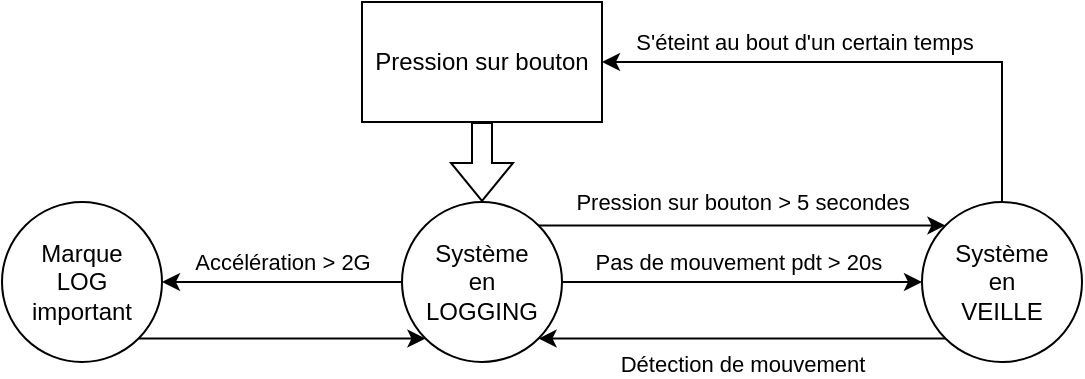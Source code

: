 <mxfile version="21.6.6" type="device">
  <diagram name="Page-1" id="oNzeBFwtuJfrU090WWEx">
    <mxGraphModel dx="819" dy="455" grid="1" gridSize="10" guides="1" tooltips="1" connect="1" arrows="1" fold="1" page="1" pageScale="1" pageWidth="827" pageHeight="1169" math="0" shadow="0">
      <root>
        <mxCell id="0" />
        <mxCell id="1" parent="0" />
        <mxCell id="DzlUBRRen2xV7xXRpGbv-5" value="" style="edgeStyle=orthogonalEdgeStyle;rounded=0;orthogonalLoop=1;jettySize=auto;html=1;" edge="1" parent="1" source="DzlUBRRen2xV7xXRpGbv-1" target="DzlUBRRen2xV7xXRpGbv-4">
          <mxGeometry relative="1" as="geometry" />
        </mxCell>
        <mxCell id="DzlUBRRen2xV7xXRpGbv-16" value="Accélération &amp;gt; 2G" style="edgeLabel;html=1;align=center;verticalAlign=middle;resizable=0;points=[];" vertex="1" connectable="0" parent="DzlUBRRen2xV7xXRpGbv-5">
          <mxGeometry x="0.298" y="-2" relative="1" as="geometry">
            <mxPoint x="18" y="-8" as="offset" />
          </mxGeometry>
        </mxCell>
        <mxCell id="DzlUBRRen2xV7xXRpGbv-6" value="" style="edgeStyle=orthogonalEdgeStyle;rounded=0;orthogonalLoop=1;jettySize=auto;html=1;" edge="1" parent="1" source="DzlUBRRen2xV7xXRpGbv-1" target="DzlUBRRen2xV7xXRpGbv-2">
          <mxGeometry relative="1" as="geometry" />
        </mxCell>
        <mxCell id="DzlUBRRen2xV7xXRpGbv-7" value="Pas de mouvement pdt &amp;gt; 20s&amp;nbsp;&amp;nbsp;" style="edgeLabel;html=1;align=center;verticalAlign=middle;resizable=0;points=[];" vertex="1" connectable="0" parent="DzlUBRRen2xV7xXRpGbv-6">
          <mxGeometry x="0.125" y="1" relative="1" as="geometry">
            <mxPoint x="-11" y="-9" as="offset" />
          </mxGeometry>
        </mxCell>
        <mxCell id="DzlUBRRen2xV7xXRpGbv-14" style="edgeStyle=orthogonalEdgeStyle;rounded=0;orthogonalLoop=1;jettySize=auto;html=1;exitX=1;exitY=0;exitDx=0;exitDy=0;entryX=0;entryY=0;entryDx=0;entryDy=0;" edge="1" parent="1" source="DzlUBRRen2xV7xXRpGbv-1" target="DzlUBRRen2xV7xXRpGbv-2">
          <mxGeometry relative="1" as="geometry" />
        </mxCell>
        <mxCell id="DzlUBRRen2xV7xXRpGbv-15" value="Pression sur bouton &amp;gt; 5 secondes" style="edgeLabel;html=1;align=center;verticalAlign=middle;resizable=0;points=[];" vertex="1" connectable="0" parent="DzlUBRRen2xV7xXRpGbv-14">
          <mxGeometry x="0.147" y="2" relative="1" as="geometry">
            <mxPoint x="-15" y="-10" as="offset" />
          </mxGeometry>
        </mxCell>
        <mxCell id="DzlUBRRen2xV7xXRpGbv-1" value="Système&lt;br&gt;en&lt;br&gt;LOGGING" style="ellipse;whiteSpace=wrap;html=1;aspect=fixed;" vertex="1" parent="1">
          <mxGeometry x="320" y="200" width="80" height="80" as="geometry" />
        </mxCell>
        <mxCell id="DzlUBRRen2xV7xXRpGbv-8" style="edgeStyle=orthogonalEdgeStyle;rounded=0;orthogonalLoop=1;jettySize=auto;html=1;exitX=0;exitY=1;exitDx=0;exitDy=0;entryX=1;entryY=1;entryDx=0;entryDy=0;" edge="1" parent="1" source="DzlUBRRen2xV7xXRpGbv-2" target="DzlUBRRen2xV7xXRpGbv-1">
          <mxGeometry relative="1" as="geometry" />
        </mxCell>
        <mxCell id="DzlUBRRen2xV7xXRpGbv-9" value="Détection de mouvement" style="edgeLabel;html=1;align=center;verticalAlign=middle;resizable=0;points=[];" vertex="1" connectable="0" parent="DzlUBRRen2xV7xXRpGbv-8">
          <mxGeometry x="0.355" relative="1" as="geometry">
            <mxPoint x="36" y="12" as="offset" />
          </mxGeometry>
        </mxCell>
        <mxCell id="DzlUBRRen2xV7xXRpGbv-10" style="edgeStyle=orthogonalEdgeStyle;rounded=0;orthogonalLoop=1;jettySize=auto;html=1;exitX=0.5;exitY=0;exitDx=0;exitDy=0;entryX=1;entryY=0.5;entryDx=0;entryDy=0;" edge="1" parent="1" source="DzlUBRRen2xV7xXRpGbv-2" target="DzlUBRRen2xV7xXRpGbv-3">
          <mxGeometry relative="1" as="geometry" />
        </mxCell>
        <mxCell id="DzlUBRRen2xV7xXRpGbv-11" value="S&#39;éteint au bout d&#39;un certain temps" style="edgeLabel;html=1;align=center;verticalAlign=middle;resizable=0;points=[];" vertex="1" connectable="0" parent="DzlUBRRen2xV7xXRpGbv-10">
          <mxGeometry x="-0.032" y="1" relative="1" as="geometry">
            <mxPoint x="-39" y="-11" as="offset" />
          </mxGeometry>
        </mxCell>
        <mxCell id="DzlUBRRen2xV7xXRpGbv-2" value="Système&lt;br&gt;en&lt;br&gt;VEILLE" style="ellipse;whiteSpace=wrap;html=1;aspect=fixed;" vertex="1" parent="1">
          <mxGeometry x="580" y="200" width="80" height="80" as="geometry" />
        </mxCell>
        <mxCell id="DzlUBRRen2xV7xXRpGbv-3" value="Pression sur bouton" style="rounded=0;whiteSpace=wrap;html=1;" vertex="1" parent="1">
          <mxGeometry x="300" y="100" width="120" height="60" as="geometry" />
        </mxCell>
        <mxCell id="DzlUBRRen2xV7xXRpGbv-17" style="edgeStyle=orthogonalEdgeStyle;rounded=0;orthogonalLoop=1;jettySize=auto;html=1;exitX=1;exitY=1;exitDx=0;exitDy=0;entryX=0;entryY=1;entryDx=0;entryDy=0;" edge="1" parent="1" source="DzlUBRRen2xV7xXRpGbv-4" target="DzlUBRRen2xV7xXRpGbv-1">
          <mxGeometry relative="1" as="geometry" />
        </mxCell>
        <mxCell id="DzlUBRRen2xV7xXRpGbv-4" value="Marque &lt;br&gt;LOG important" style="ellipse;whiteSpace=wrap;html=1;aspect=fixed;" vertex="1" parent="1">
          <mxGeometry x="120" y="200" width="80" height="80" as="geometry" />
        </mxCell>
        <mxCell id="DzlUBRRen2xV7xXRpGbv-13" value="" style="shape=flexArrow;endArrow=classic;html=1;rounded=0;entryX=0.5;entryY=0;entryDx=0;entryDy=0;exitX=0.5;exitY=1;exitDx=0;exitDy=0;" edge="1" parent="1" source="DzlUBRRen2xV7xXRpGbv-3" target="DzlUBRRen2xV7xXRpGbv-1">
          <mxGeometry width="50" height="50" relative="1" as="geometry">
            <mxPoint x="210" y="170" as="sourcePoint" />
            <mxPoint x="260" y="120" as="targetPoint" />
          </mxGeometry>
        </mxCell>
      </root>
    </mxGraphModel>
  </diagram>
</mxfile>

